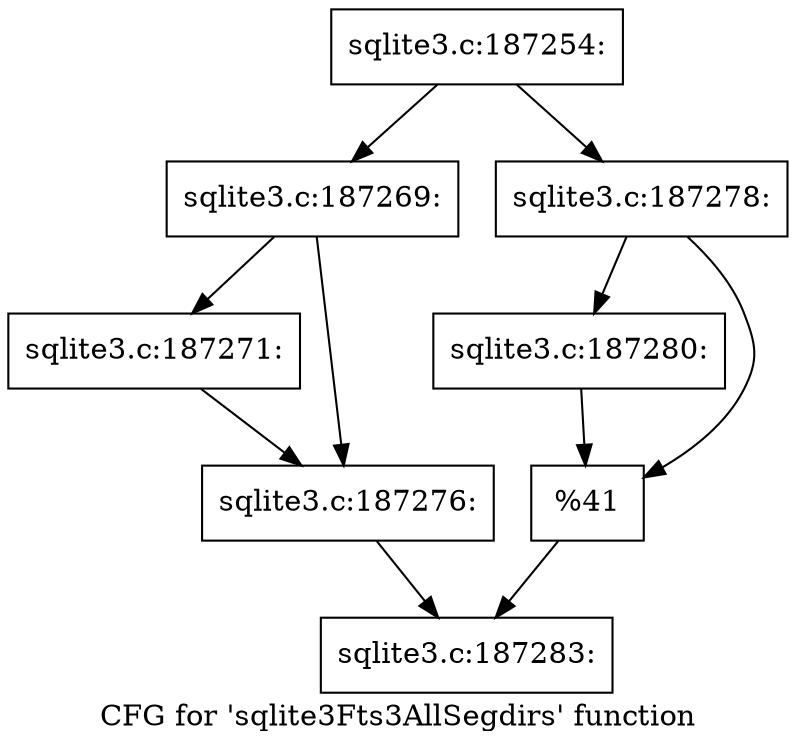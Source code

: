 digraph "CFG for 'sqlite3Fts3AllSegdirs' function" {
	label="CFG for 'sqlite3Fts3AllSegdirs' function";

	Node0x55c0fab3dc70 [shape=record,label="{sqlite3.c:187254:}"];
	Node0x55c0fab3dc70 -> Node0x55c0fab427a0;
	Node0x55c0fab3dc70 -> Node0x55c0fab42840;
	Node0x55c0fab427a0 [shape=record,label="{sqlite3.c:187269:}"];
	Node0x55c0fab427a0 -> Node0x55c0fab43400;
	Node0x55c0fab427a0 -> Node0x55c0fab43750;
	Node0x55c0fab43400 [shape=record,label="{sqlite3.c:187271:}"];
	Node0x55c0fab43400 -> Node0x55c0fab43750;
	Node0x55c0fab43750 [shape=record,label="{sqlite3.c:187276:}"];
	Node0x55c0fab43750 -> Node0x55c0fab427f0;
	Node0x55c0fab42840 [shape=record,label="{sqlite3.c:187278:}"];
	Node0x55c0fab42840 -> Node0x55c0f6c7df30;
	Node0x55c0fab42840 -> Node0x55c0fab43da0;
	Node0x55c0f6c7df30 [shape=record,label="{sqlite3.c:187280:}"];
	Node0x55c0f6c7df30 -> Node0x55c0fab43da0;
	Node0x55c0fab43da0 [shape=record,label="{%41}"];
	Node0x55c0fab43da0 -> Node0x55c0fab427f0;
	Node0x55c0fab427f0 [shape=record,label="{sqlite3.c:187283:}"];
}
